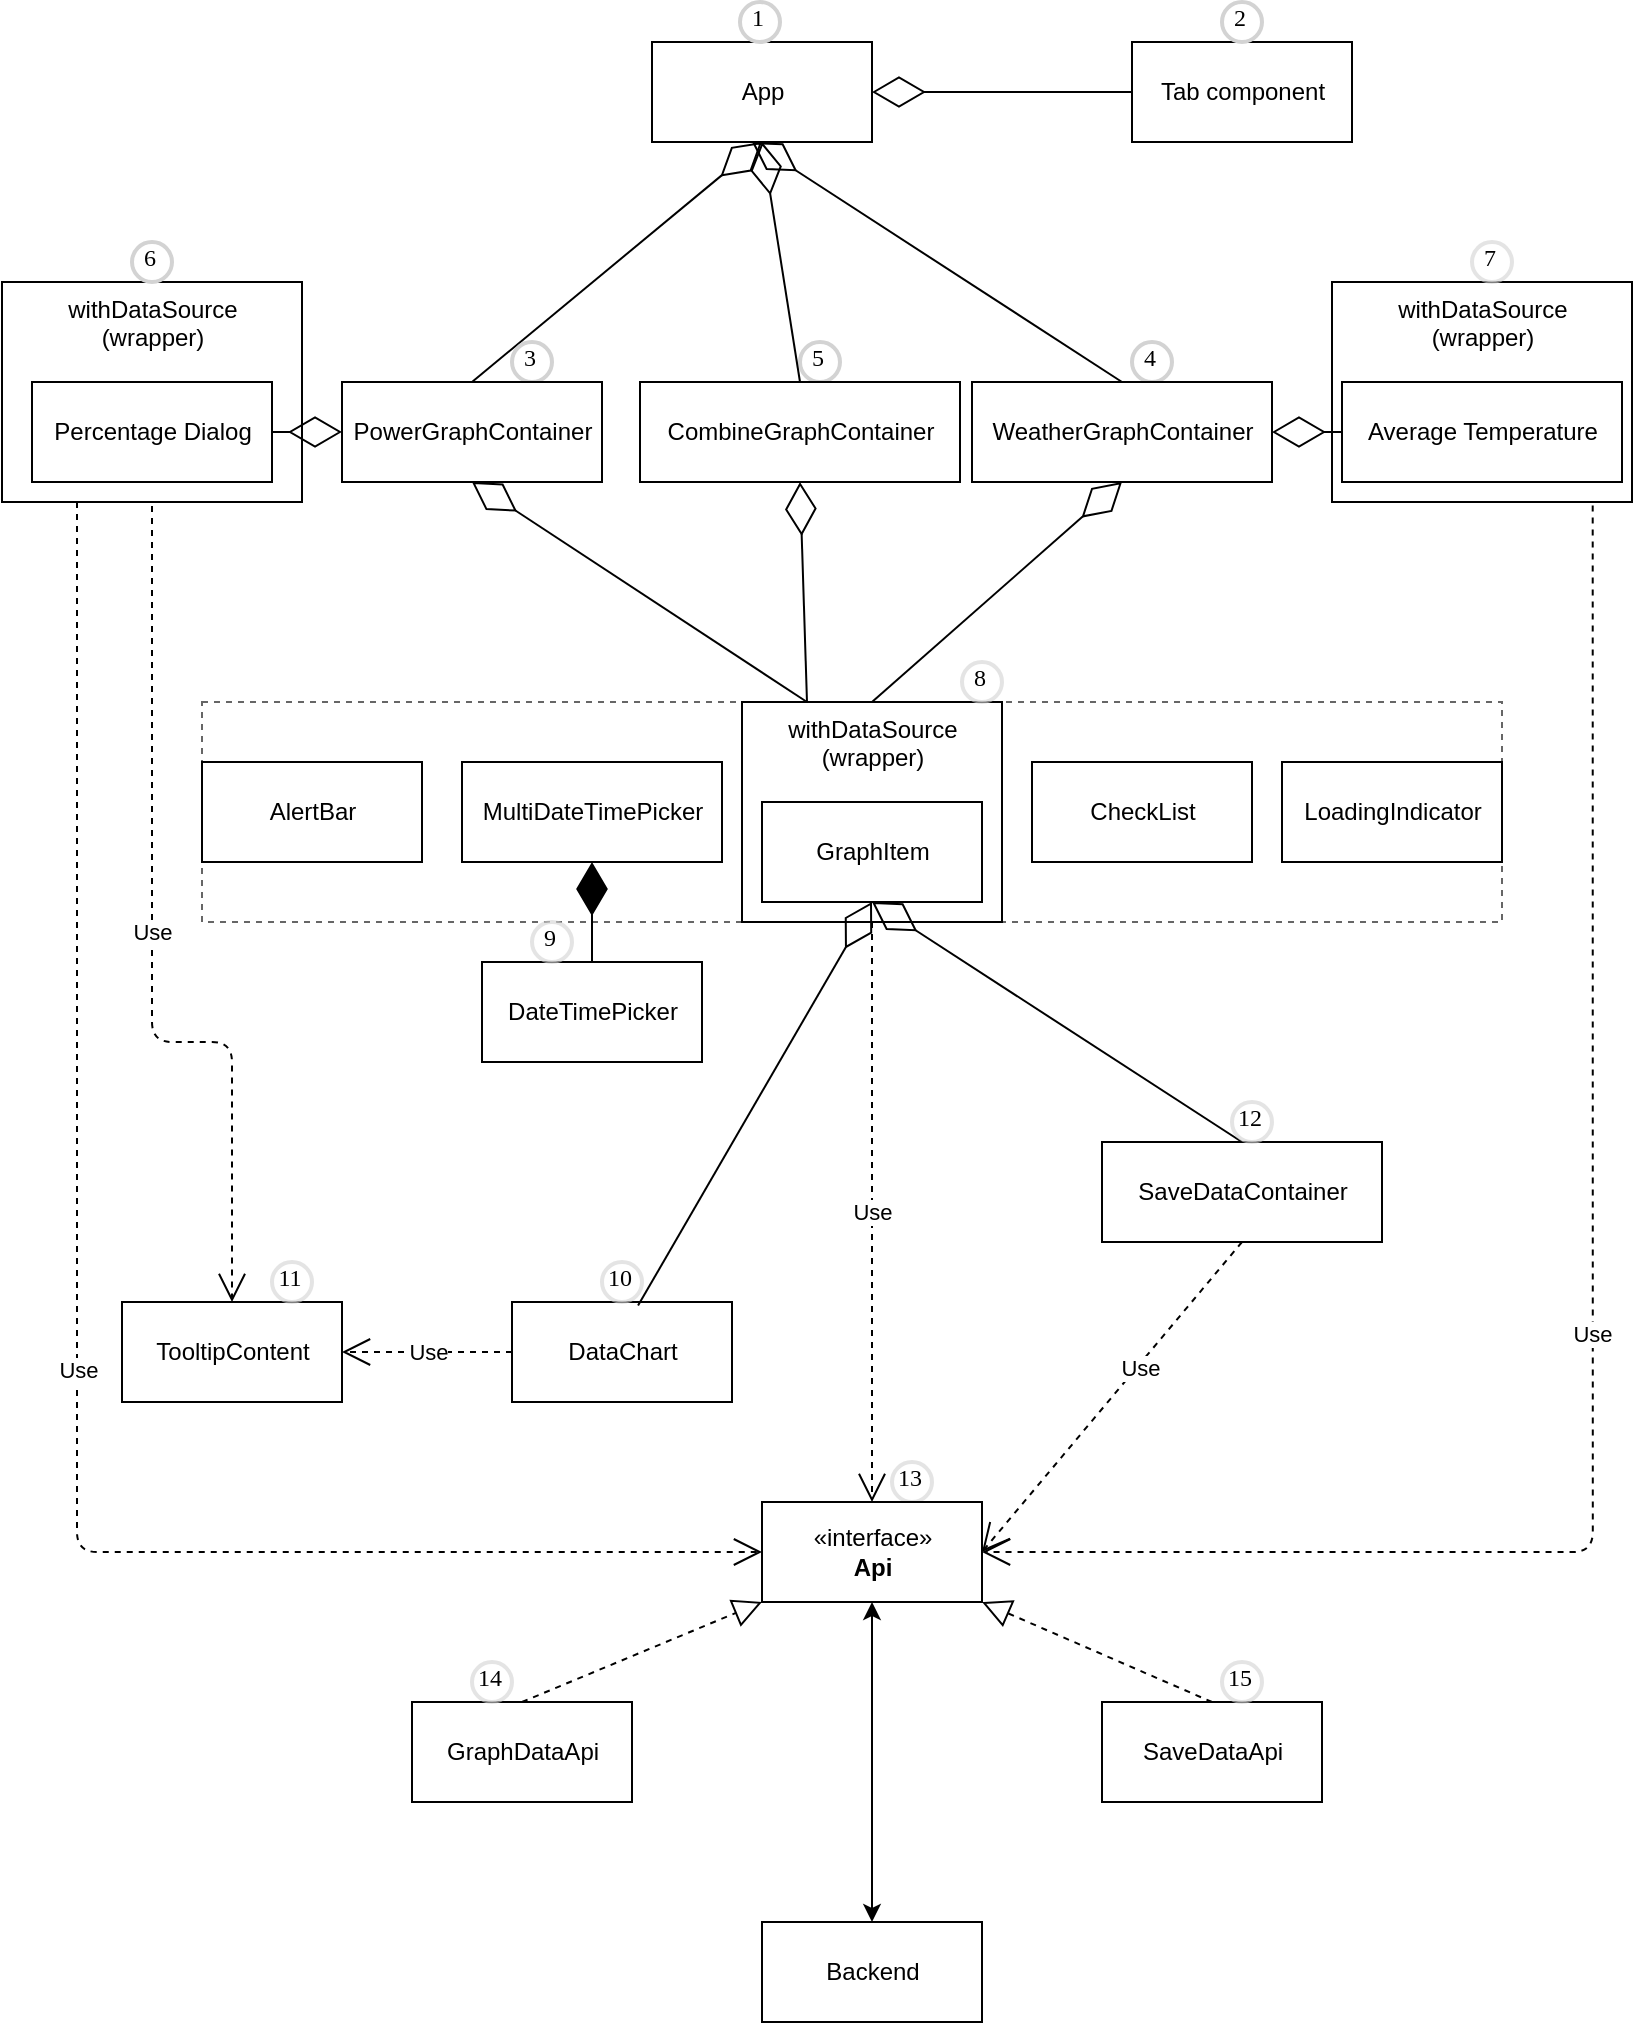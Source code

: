 <mxfile version="14.6.1" type="device"><diagram id="kHNL_nHy0g6E5yLfm6YF" name="Page-1"><mxGraphModel dx="1550" dy="779" grid="1" gridSize="10" guides="1" tooltips="1" connect="1" arrows="1" fold="1" page="1" pageScale="1" pageWidth="827" pageHeight="1169" math="0" shadow="0"><root><mxCell id="0"/><mxCell id="1" parent="0"/><mxCell id="DqGWNE--5cyQKriA5DMj-1" value="Backend" style="html=1;" parent="1" vertex="1"><mxGeometry x="385" y="1040" width="110" height="50" as="geometry"/></mxCell><mxCell id="DqGWNE--5cyQKriA5DMj-3" value="App" style="html=1;" parent="1" vertex="1"><mxGeometry x="330" y="100" width="110" height="50" as="geometry"/></mxCell><mxCell id="DqGWNE--5cyQKriA5DMj-6" value="TooltipContent" style="html=1;" parent="1" vertex="1"><mxGeometry x="65" y="730" width="110" height="50" as="geometry"/></mxCell><mxCell id="DqGWNE--5cyQKriA5DMj-7" value="DataChart" style="html=1;" parent="1" vertex="1"><mxGeometry x="260" y="730" width="110" height="50" as="geometry"/></mxCell><mxCell id="DqGWNE--5cyQKriA5DMj-9" value="DateTimePicker" style="html=1;" parent="1" vertex="1"><mxGeometry x="245" y="560" width="110" height="50" as="geometry"/></mxCell><mxCell id="DqGWNE--5cyQKriA5DMj-28" value="" style="endArrow=classic;startArrow=classic;html=1;entryX=0.5;entryY=1;entryDx=0;entryDy=0;exitX=0.5;exitY=0;exitDx=0;exitDy=0;" parent="1" source="DqGWNE--5cyQKriA5DMj-1" target="lJs8Ifl_eKeeu1zNjnED-1" edge="1"><mxGeometry width="50" height="50" relative="1" as="geometry"><mxPoint x="390" y="920" as="sourcePoint"/><mxPoint x="440" y="860" as="targetPoint"/></mxGeometry></mxCell><mxCell id="DqGWNE--5cyQKriA5DMj-29" value="" style="endArrow=diamondThin;endFill=1;endSize=24;html=1;entryX=0.5;entryY=1;entryDx=0;entryDy=0;exitX=0.5;exitY=0;exitDx=0;exitDy=0;" parent="1" source="DqGWNE--5cyQKriA5DMj-9" target="DqGWNE--5cyQKriA5DMj-10" edge="1"><mxGeometry width="160" relative="1" as="geometry"><mxPoint x="115" y="210" as="sourcePoint"/><mxPoint x="490" y="590" as="targetPoint"/></mxGeometry></mxCell><mxCell id="DqGWNE--5cyQKriA5DMj-42" value="Use" style="endArrow=open;endSize=12;dashed=1;html=1;exitX=0.5;exitY=1;exitDx=0;exitDy=0;entryX=1;entryY=0.5;entryDx=0;entryDy=0;" parent="1" source="DqGWNE--5cyQKriA5DMj-5" target="lJs8Ifl_eKeeu1zNjnED-1" edge="1"><mxGeometry x="-0.198" y="2" width="160" relative="1" as="geometry"><mxPoint x="679.615" y="730" as="sourcePoint"/><mxPoint x="495" y="835" as="targetPoint"/><mxPoint as="offset"/></mxGeometry></mxCell><mxCell id="S5CVrvVNSDkE6FkpzQcH-4" value="Tab component" style="html=1;" parent="1" vertex="1"><mxGeometry x="570" y="100" width="110" height="50" as="geometry"/></mxCell><mxCell id="S5CVrvVNSDkE6FkpzQcH-5" value="" style="endArrow=diamondThin;endFill=0;endSize=24;html=1;entryX=0.5;entryY=1;entryDx=0;entryDy=0;exitX=0.5;exitY=0;exitDx=0;exitDy=0;" parent="1" source="DqGWNE--5cyQKriA5DMj-4" target="DqGWNE--5cyQKriA5DMj-3" edge="1"><mxGeometry width="160" relative="1" as="geometry"><mxPoint x="330" y="270" as="sourcePoint"/><mxPoint x="490" y="270" as="targetPoint"/></mxGeometry></mxCell><mxCell id="S5CVrvVNSDkE6FkpzQcH-6" value="" style="endArrow=diamondThin;endFill=0;endSize=24;html=1;entryX=1;entryY=0.5;entryDx=0;entryDy=0;exitX=0;exitY=0.5;exitDx=0;exitDy=0;" parent="1" source="S5CVrvVNSDkE6FkpzQcH-4" target="DqGWNE--5cyQKriA5DMj-3" edge="1"><mxGeometry width="160" relative="1" as="geometry"><mxPoint x="330" y="270" as="sourcePoint"/><mxPoint x="490" y="270" as="targetPoint"/></mxGeometry></mxCell><mxCell id="S5CVrvVNSDkE6FkpzQcH-7" value="1" style="ellipse;whiteSpace=wrap;html=1;aspect=fixed;strokeWidth=2;fontFamily=Tahoma;spacingBottom=4;spacingRight=2;strokeColor=#d3d3d3;" parent="1" vertex="1"><mxGeometry x="374" y="80" width="20" height="20" as="geometry"/></mxCell><mxCell id="S5CVrvVNSDkE6FkpzQcH-8" value="2" style="ellipse;whiteSpace=wrap;html=1;aspect=fixed;strokeWidth=2;fontFamily=Tahoma;spacingBottom=4;spacingRight=2;strokeColor=#d3d3d3;" parent="1" vertex="1"><mxGeometry x="615" y="80" width="20" height="20" as="geometry"/></mxCell><mxCell id="S5CVrvVNSDkE6FkpzQcH-9" value="3" style="ellipse;whiteSpace=wrap;html=1;aspect=fixed;strokeWidth=2;fontFamily=Tahoma;spacingBottom=4;spacingRight=2;strokeColor=#d3d3d3;" parent="1" vertex="1"><mxGeometry x="260" y="250" width="20" height="20" as="geometry"/></mxCell><mxCell id="S5CVrvVNSDkE6FkpzQcH-10" value="4" style="ellipse;whiteSpace=wrap;html=1;aspect=fixed;strokeWidth=2;fontFamily=Tahoma;spacingBottom=4;spacingRight=2;strokeColor=#d3d3d3;" parent="1" vertex="1"><mxGeometry x="570" y="250" width="20" height="20" as="geometry"/></mxCell><mxCell id="S5CVrvVNSDkE6FkpzQcH-11" value="5" style="ellipse;whiteSpace=wrap;html=1;aspect=fixed;strokeWidth=2;fontFamily=Tahoma;spacingBottom=4;spacingRight=2;strokeColor=#d3d3d3;" parent="1" vertex="1"><mxGeometry x="404" y="250" width="20" height="20" as="geometry"/></mxCell><mxCell id="DqGWNE--5cyQKriA5DMj-4" value="PowerGraphContainer" style="html=1;" parent="1" vertex="1"><mxGeometry x="175" y="270" width="130" height="50" as="geometry"/></mxCell><mxCell id="WU1-WVjrHwpiCO8Th9q2-4" value="WeatherGraphContainer" style="html=1;" parent="1" vertex="1"><mxGeometry x="490" y="270" width="150" height="50" as="geometry"/></mxCell><mxCell id="WU1-WVjrHwpiCO8Th9q2-6" value="CombineGraphContainer" style="html=1;" parent="1" vertex="1"><mxGeometry x="324" y="270" width="160" height="50" as="geometry"/></mxCell><mxCell id="WU1-WVjrHwpiCO8Th9q2-7" value="" style="endArrow=diamondThin;endFill=0;endSize=24;html=1;exitX=0.5;exitY=0;exitDx=0;exitDy=0;" parent="1" source="WU1-WVjrHwpiCO8Th9q2-4" edge="1"><mxGeometry width="160" relative="1" as="geometry"><mxPoint x="330" y="410" as="sourcePoint"/><mxPoint x="380" y="150" as="targetPoint"/></mxGeometry></mxCell><mxCell id="WU1-WVjrHwpiCO8Th9q2-8" value="" style="endArrow=diamondThin;endFill=0;endSize=24;html=1;entryX=0.5;entryY=1;entryDx=0;entryDy=0;exitX=0.5;exitY=0;exitDx=0;exitDy=0;" parent="1" source="WU1-WVjrHwpiCO8Th9q2-6" target="DqGWNE--5cyQKriA5DMj-3" edge="1"><mxGeometry width="160" relative="1" as="geometry"><mxPoint x="330" y="410" as="sourcePoint"/><mxPoint x="490" y="410" as="targetPoint"/></mxGeometry></mxCell><mxCell id="WU1-WVjrHwpiCO8Th9q2-17" value="Use" style="endArrow=open;endSize=12;dashed=1;html=1;exitX=0.5;exitY=1;exitDx=0;exitDy=0;entryX=0.5;entryY=0;entryDx=0;entryDy=0;edgeStyle=orthogonalEdgeStyle;" parent="1" source="DqGWNE--5cyQKriA5DMj-30" target="DqGWNE--5cyQKriA5DMj-6" edge="1"><mxGeometry width="160" relative="1" as="geometry"><mxPoint x="330" y="510" as="sourcePoint"/><mxPoint x="490" y="510" as="targetPoint"/><Array as="points"><mxPoint x="80" y="600"/><mxPoint x="120" y="600"/></Array></mxGeometry></mxCell><mxCell id="WU1-WVjrHwpiCO8Th9q2-18" value="Use" style="endArrow=open;endSize=12;dashed=1;html=1;exitX=0;exitY=0.5;exitDx=0;exitDy=0;entryX=1;entryY=0.5;entryDx=0;entryDy=0;" parent="1" source="DqGWNE--5cyQKriA5DMj-7" target="DqGWNE--5cyQKriA5DMj-6" edge="1"><mxGeometry width="160" relative="1" as="geometry"><mxPoint x="330" y="510" as="sourcePoint"/><mxPoint x="490" y="510" as="targetPoint"/></mxGeometry></mxCell><mxCell id="s04eWC_mO8o-3c2f1I2l-5" value="" style="group;strokeColor=#000000;perimeterSpacing=0;opacity=60;dashed=1;" parent="1" vertex="1" connectable="0"><mxGeometry x="105" y="430" width="650" height="110" as="geometry"/></mxCell><mxCell id="DqGWNE--5cyQKriA5DMj-10" value="MultiDateTimePicker" style="html=1;" parent="s04eWC_mO8o-3c2f1I2l-5" vertex="1"><mxGeometry x="130" y="30" width="130" height="50" as="geometry"/></mxCell><mxCell id="DqGWNE--5cyQKriA5DMj-11" value="CheckList" style="html=1;" parent="s04eWC_mO8o-3c2f1I2l-5" vertex="1"><mxGeometry x="415" y="30" width="110" height="50" as="geometry"/></mxCell><mxCell id="WU1-WVjrHwpiCO8Th9q2-3" value="" style="group" parent="s04eWC_mO8o-3c2f1I2l-5" vertex="1" connectable="0"><mxGeometry x="270" width="130" height="110" as="geometry"/></mxCell><mxCell id="DqGWNE--5cyQKriA5DMj-8" value="withDataSource&lt;br&gt;(wrapper)" style="html=1;labelPosition=center;verticalLabelPosition=middle;align=center;verticalAlign=top;" parent="WU1-WVjrHwpiCO8Th9q2-3" vertex="1"><mxGeometry width="130" height="110" as="geometry"/></mxCell><mxCell id="WU1-WVjrHwpiCO8Th9q2-1" value="GraphItem" style="html=1;" parent="WU1-WVjrHwpiCO8Th9q2-3" vertex="1"><mxGeometry x="10" y="50" width="110" height="50" as="geometry"/></mxCell><mxCell id="s04eWC_mO8o-3c2f1I2l-1" value="LoadingIndicator" style="html=1;" parent="s04eWC_mO8o-3c2f1I2l-5" vertex="1"><mxGeometry x="540" y="30" width="110" height="50" as="geometry"/></mxCell><mxCell id="s04eWC_mO8o-3c2f1I2l-3" value="AlertBar" style="html=1;" parent="s04eWC_mO8o-3c2f1I2l-5" vertex="1"><mxGeometry y="30" width="110" height="50" as="geometry"/></mxCell><mxCell id="s04eWC_mO8o-3c2f1I2l-26" value="8" style="ellipse;whiteSpace=wrap;html=1;aspect=fixed;strokeWidth=2;fontFamily=Tahoma;spacingBottom=4;spacingRight=2;strokeColor=#d3d3d3;opacity=60;" parent="s04eWC_mO8o-3c2f1I2l-5" vertex="1"><mxGeometry x="380" y="-20" width="20" height="20" as="geometry"/></mxCell><mxCell id="s04eWC_mO8o-3c2f1I2l-7" value="Use" style="endArrow=open;endSize=12;dashed=1;html=1;exitX=0.5;exitY=1;exitDx=0;exitDy=0;entryX=0.5;entryY=0;entryDx=0;entryDy=0;" parent="1" source="DqGWNE--5cyQKriA5DMj-8" target="lJs8Ifl_eKeeu1zNjnED-1" edge="1"><mxGeometry width="160" relative="1" as="geometry"><mxPoint x="260" y="830" as="sourcePoint"/><mxPoint x="440" y="810" as="targetPoint"/></mxGeometry></mxCell><mxCell id="s04eWC_mO8o-3c2f1I2l-8" value="" style="endArrow=diamondThin;endFill=0;endSize=24;html=1;entryX=0.5;entryY=1;entryDx=0;entryDy=0;exitX=0.5;exitY=0;exitDx=0;exitDy=0;" parent="1" source="DqGWNE--5cyQKriA5DMj-5" target="WU1-WVjrHwpiCO8Th9q2-1" edge="1"><mxGeometry width="160" relative="1" as="geometry"><mxPoint x="679.615" y="620" as="sourcePoint"/><mxPoint x="420" y="830" as="targetPoint"/></mxGeometry></mxCell><mxCell id="s04eWC_mO8o-3c2f1I2l-9" value="" style="endArrow=diamondThin;endFill=0;endSize=24;html=1;entryX=0.5;entryY=1;entryDx=0;entryDy=0;exitX=0.573;exitY=0.036;exitDx=0;exitDy=0;exitPerimeter=0;" parent="1" source="DqGWNE--5cyQKriA5DMj-7" target="WU1-WVjrHwpiCO8Th9q2-1" edge="1"><mxGeometry width="160" relative="1" as="geometry"><mxPoint x="260" y="830" as="sourcePoint"/><mxPoint x="420" y="830" as="targetPoint"/></mxGeometry></mxCell><mxCell id="s04eWC_mO8o-3c2f1I2l-10" value="" style="endArrow=diamondThin;endFill=0;endSize=24;html=1;entryX=0.5;entryY=1;entryDx=0;entryDy=0;exitX=0.25;exitY=0;exitDx=0;exitDy=0;" parent="1" source="DqGWNE--5cyQKriA5DMj-8" target="WU1-WVjrHwpiCO8Th9q2-6" edge="1"><mxGeometry width="160" relative="1" as="geometry"><mxPoint x="260" y="430" as="sourcePoint"/><mxPoint x="420" y="430" as="targetPoint"/></mxGeometry></mxCell><mxCell id="s04eWC_mO8o-3c2f1I2l-11" value="" style="endArrow=diamondThin;endFill=0;endSize=24;html=1;entryX=0.5;entryY=1;entryDx=0;entryDy=0;exitX=0.25;exitY=0;exitDx=0;exitDy=0;" parent="1" source="DqGWNE--5cyQKriA5DMj-8" target="DqGWNE--5cyQKriA5DMj-4" edge="1"><mxGeometry width="160" relative="1" as="geometry"><mxPoint x="260" y="430" as="sourcePoint"/><mxPoint x="420" y="430" as="targetPoint"/></mxGeometry></mxCell><mxCell id="s04eWC_mO8o-3c2f1I2l-12" value="" style="endArrow=diamondThin;endFill=0;endSize=24;html=1;entryX=0.5;entryY=1;entryDx=0;entryDy=0;exitX=0.5;exitY=0;exitDx=0;exitDy=0;" parent="1" source="DqGWNE--5cyQKriA5DMj-8" target="WU1-WVjrHwpiCO8Th9q2-4" edge="1"><mxGeometry width="160" relative="1" as="geometry"><mxPoint x="260" y="430" as="sourcePoint"/><mxPoint x="420" y="430" as="targetPoint"/></mxGeometry></mxCell><mxCell id="s04eWC_mO8o-3c2f1I2l-13" value="" style="group" parent="1" vertex="1" connectable="0"><mxGeometry x="60" y="120" width="150" height="110" as="geometry"/></mxCell><mxCell id="s04eWC_mO8o-3c2f1I2l-16" value="" style="group" parent="s04eWC_mO8o-3c2f1I2l-13" vertex="1" connectable="0"><mxGeometry x="-55" y="100" width="150" height="110" as="geometry"/></mxCell><mxCell id="s04eWC_mO8o-3c2f1I2l-14" value="withDataSource&lt;br&gt;(wrapper)" style="html=1;labelPosition=center;verticalLabelPosition=middle;align=center;verticalAlign=top;" parent="s04eWC_mO8o-3c2f1I2l-16" vertex="1"><mxGeometry width="150" height="110" as="geometry"/></mxCell><mxCell id="DqGWNE--5cyQKriA5DMj-30" value="Percentage Dialog" style="html=1;" parent="s04eWC_mO8o-3c2f1I2l-16" vertex="1"><mxGeometry x="15" y="50" width="120" height="50" as="geometry"/></mxCell><mxCell id="S5CVrvVNSDkE6FkpzQcH-12" value="6" style="ellipse;whiteSpace=wrap;html=1;aspect=fixed;strokeWidth=2;fontFamily=Tahoma;spacingBottom=4;spacingRight=2;strokeColor=#d3d3d3;" parent="s04eWC_mO8o-3c2f1I2l-13" vertex="1"><mxGeometry x="10" y="80" width="20" height="20" as="geometry"/></mxCell><mxCell id="DqGWNE--5cyQKriA5DMj-34" value="" style="endArrow=diamondThin;endFill=0;endSize=24;html=1;exitX=1;exitY=0.5;exitDx=0;exitDy=0;entryX=0;entryY=0.5;entryDx=0;entryDy=0;" parent="1" source="DqGWNE--5cyQKriA5DMj-30" target="DqGWNE--5cyQKriA5DMj-4" edge="1"><mxGeometry width="160" relative="1" as="geometry"><mxPoint x="330" y="500" as="sourcePoint"/><mxPoint x="390" y="360" as="targetPoint"/></mxGeometry></mxCell><mxCell id="s04eWC_mO8o-3c2f1I2l-17" value="" style="group" parent="1" vertex="1" connectable="0"><mxGeometry x="670" y="220" width="150" height="110" as="geometry"/></mxCell><mxCell id="s04eWC_mO8o-3c2f1I2l-18" value="withDataSource&lt;br&gt;(wrapper)" style="html=1;labelPosition=center;verticalLabelPosition=middle;align=center;verticalAlign=top;" parent="s04eWC_mO8o-3c2f1I2l-17" vertex="1"><mxGeometry width="150" height="110" as="geometry"/></mxCell><mxCell id="s04eWC_mO8o-3c2f1I2l-2" value="Average Temperature" style="html=1;" parent="s04eWC_mO8o-3c2f1I2l-17" vertex="1"><mxGeometry x="5" y="50" width="140" height="50" as="geometry"/></mxCell><mxCell id="s04eWC_mO8o-3c2f1I2l-6" value="" style="endArrow=diamondThin;endFill=0;endSize=24;html=1;entryX=1;entryY=0.5;entryDx=0;entryDy=0;exitX=0;exitY=0.5;exitDx=0;exitDy=0;" parent="1" source="s04eWC_mO8o-3c2f1I2l-2" target="WU1-WVjrHwpiCO8Th9q2-4" edge="1"><mxGeometry width="160" relative="1" as="geometry"><mxPoint x="260" y="430" as="sourcePoint"/><mxPoint x="420" y="430" as="targetPoint"/></mxGeometry></mxCell><mxCell id="DqGWNE--5cyQKriA5DMj-5" value="SaveDataContainer" style="html=1;" parent="1" vertex="1"><mxGeometry x="555" y="650" width="140" height="50" as="geometry"/></mxCell><mxCell id="s04eWC_mO8o-3c2f1I2l-20" value="Use" style="endArrow=open;endSize=12;dashed=1;html=1;exitX=0.869;exitY=1.016;exitDx=0;exitDy=0;exitPerimeter=0;entryX=1;entryY=0.5;entryDx=0;entryDy=0;edgeStyle=orthogonalEdgeStyle;" parent="1" source="s04eWC_mO8o-3c2f1I2l-18" target="lJs8Ifl_eKeeu1zNjnED-1" edge="1"><mxGeometry width="160" relative="1" as="geometry"><mxPoint x="450" y="630" as="sourcePoint"/><mxPoint x="495" y="835" as="targetPoint"/><Array as="points"><mxPoint x="800" y="855"/></Array></mxGeometry></mxCell><mxCell id="s04eWC_mO8o-3c2f1I2l-21" value="Use" style="endArrow=open;endSize=12;dashed=1;html=1;exitX=0.25;exitY=1;exitDx=0;exitDy=0;entryX=0;entryY=0.5;entryDx=0;entryDy=0;edgeStyle=orthogonalEdgeStyle;" parent="1" source="s04eWC_mO8o-3c2f1I2l-14" target="lJs8Ifl_eKeeu1zNjnED-1" edge="1"><mxGeometry width="160" relative="1" as="geometry"><mxPoint x="450" y="630" as="sourcePoint"/><mxPoint x="385" y="835" as="targetPoint"/></mxGeometry></mxCell><mxCell id="s04eWC_mO8o-3c2f1I2l-25" value="7" style="ellipse;whiteSpace=wrap;html=1;aspect=fixed;strokeWidth=2;fontFamily=Tahoma;spacingBottom=4;spacingRight=2;strokeColor=#d3d3d3;opacity=60;" parent="1" vertex="1"><mxGeometry x="740" y="200" width="20" height="20" as="geometry"/></mxCell><mxCell id="s04eWC_mO8o-3c2f1I2l-27" value="9" style="ellipse;whiteSpace=wrap;html=1;aspect=fixed;strokeWidth=2;fontFamily=Tahoma;spacingBottom=4;spacingRight=2;strokeColor=#d3d3d3;opacity=60;" parent="1" vertex="1"><mxGeometry x="270" y="540" width="20" height="20" as="geometry"/></mxCell><mxCell id="s04eWC_mO8o-3c2f1I2l-28" value="10" style="ellipse;whiteSpace=wrap;html=1;aspect=fixed;strokeWidth=2;fontFamily=Tahoma;spacingBottom=4;spacingRight=2;strokeColor=#d3d3d3;opacity=60;" parent="1" vertex="1"><mxGeometry x="305" y="710" width="20" height="20" as="geometry"/></mxCell><mxCell id="s04eWC_mO8o-3c2f1I2l-30" value="11" style="ellipse;whiteSpace=wrap;html=1;aspect=fixed;strokeWidth=2;fontFamily=Tahoma;spacingBottom=4;spacingRight=2;strokeColor=#d3d3d3;opacity=60;" parent="1" vertex="1"><mxGeometry x="140" y="710" width="20" height="20" as="geometry"/></mxCell><mxCell id="s04eWC_mO8o-3c2f1I2l-31" value="12" style="ellipse;whiteSpace=wrap;html=1;aspect=fixed;strokeWidth=2;fontFamily=Tahoma;spacingBottom=4;spacingRight=2;strokeColor=#d3d3d3;opacity=60;" parent="1" vertex="1"><mxGeometry x="620" y="630" width="20" height="20" as="geometry"/></mxCell><mxCell id="s04eWC_mO8o-3c2f1I2l-33" value="13" style="ellipse;whiteSpace=wrap;html=1;aspect=fixed;strokeWidth=2;fontFamily=Tahoma;spacingBottom=4;spacingRight=2;strokeColor=#d3d3d3;opacity=60;" parent="1" vertex="1"><mxGeometry x="450" y="810" width="20" height="20" as="geometry"/></mxCell><mxCell id="lJs8Ifl_eKeeu1zNjnED-1" value="«interface»&lt;br&gt;&lt;b&gt;Api&lt;/b&gt;" style="html=1;" vertex="1" parent="1"><mxGeometry x="385" y="830" width="110" height="50" as="geometry"/></mxCell><mxCell id="lJs8Ifl_eKeeu1zNjnED-2" value="SaveDataApi" style="html=1;" vertex="1" parent="1"><mxGeometry x="555" y="930" width="110" height="50" as="geometry"/></mxCell><mxCell id="lJs8Ifl_eKeeu1zNjnED-3" value="GraphDataApi" style="html=1;" vertex="1" parent="1"><mxGeometry x="210" y="930" width="110" height="50" as="geometry"/></mxCell><mxCell id="lJs8Ifl_eKeeu1zNjnED-4" value="" style="endArrow=block;dashed=1;endFill=0;endSize=12;html=1;exitX=0.5;exitY=0;exitDx=0;exitDy=0;entryX=0;entryY=1;entryDx=0;entryDy=0;" edge="1" parent="1" source="lJs8Ifl_eKeeu1zNjnED-3" target="lJs8Ifl_eKeeu1zNjnED-1"><mxGeometry width="160" relative="1" as="geometry"><mxPoint x="330" y="830" as="sourcePoint"/><mxPoint x="490" y="830" as="targetPoint"/></mxGeometry></mxCell><mxCell id="lJs8Ifl_eKeeu1zNjnED-5" value="" style="endArrow=block;dashed=1;endFill=0;endSize=12;html=1;exitX=0.5;exitY=0;exitDx=0;exitDy=0;entryX=1;entryY=1;entryDx=0;entryDy=0;" edge="1" parent="1" source="lJs8Ifl_eKeeu1zNjnED-2" target="lJs8Ifl_eKeeu1zNjnED-1"><mxGeometry width="160" relative="1" as="geometry"><mxPoint x="330" y="830" as="sourcePoint"/><mxPoint x="490" y="830" as="targetPoint"/></mxGeometry></mxCell><mxCell id="lJs8Ifl_eKeeu1zNjnED-6" value="14" style="ellipse;whiteSpace=wrap;html=1;aspect=fixed;strokeWidth=2;fontFamily=Tahoma;spacingBottom=4;spacingRight=2;strokeColor=#d3d3d3;opacity=60;" vertex="1" parent="1"><mxGeometry x="240" y="910" width="20" height="20" as="geometry"/></mxCell><mxCell id="lJs8Ifl_eKeeu1zNjnED-7" value="15" style="ellipse;whiteSpace=wrap;html=1;aspect=fixed;strokeWidth=2;fontFamily=Tahoma;spacingBottom=4;spacingRight=2;strokeColor=#d3d3d3;opacity=60;" vertex="1" parent="1"><mxGeometry x="615" y="910" width="20" height="20" as="geometry"/></mxCell></root></mxGraphModel></diagram></mxfile>
